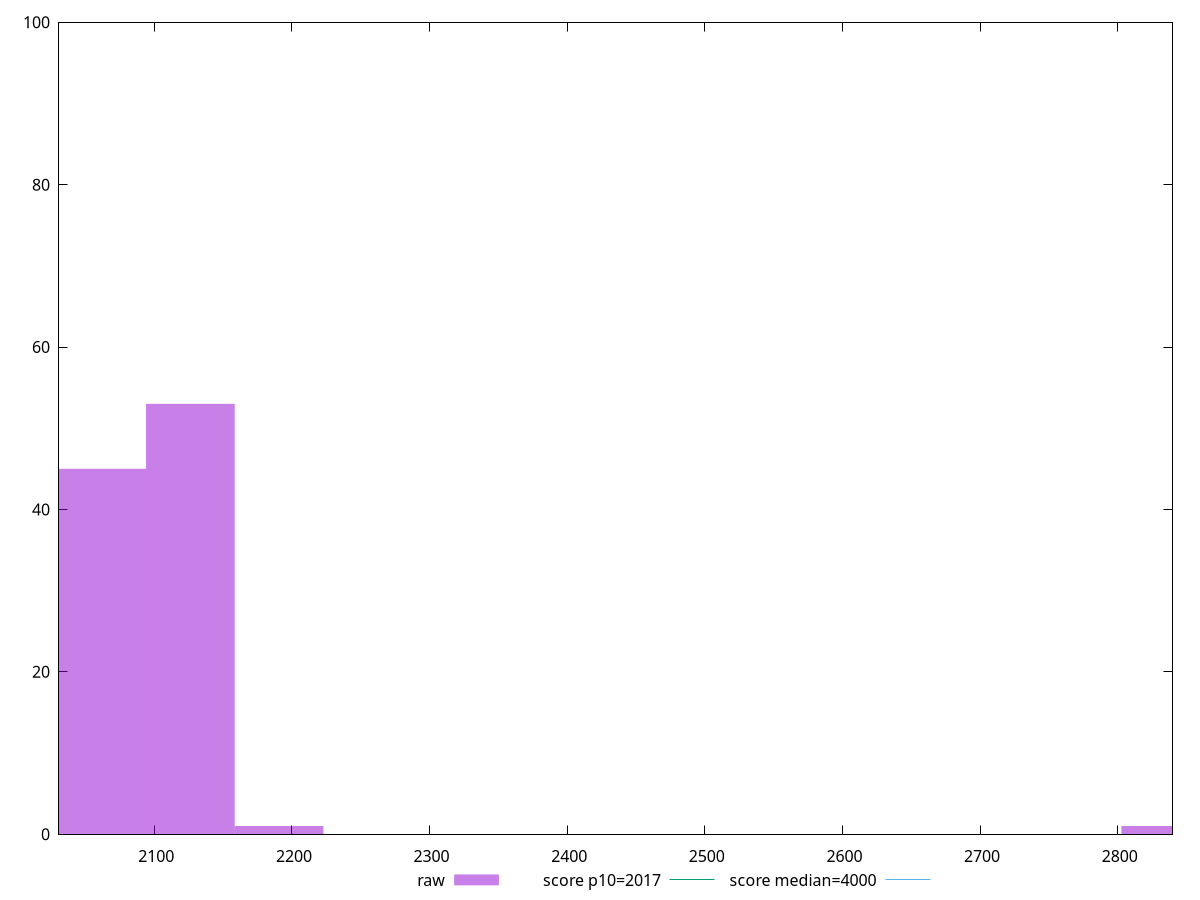 reset

$raw <<EOF
2834.916969179088 1
2061.7577957666094 45
2126.187726884316 53
2190.6176580020224 1
EOF

set key outside below
set boxwidth 64.42993111770654
set xrange [2030.732000000001:2839.7959999999975]
set yrange [0:100]
set trange [0:100]
set style fill transparent solid 0.5 noborder

set parametric
set terminal svg size 640, 490 enhanced background rgb 'white'
set output "reports/report_00031_2021-02-24T23-18-18.084Z/mainthread-work-breakdown/samples/astro/raw/histogram.svg"

plot $raw title "raw" with boxes, \
     2017,t title "score p10=2017", \
     4000,t title "score median=4000"

reset
